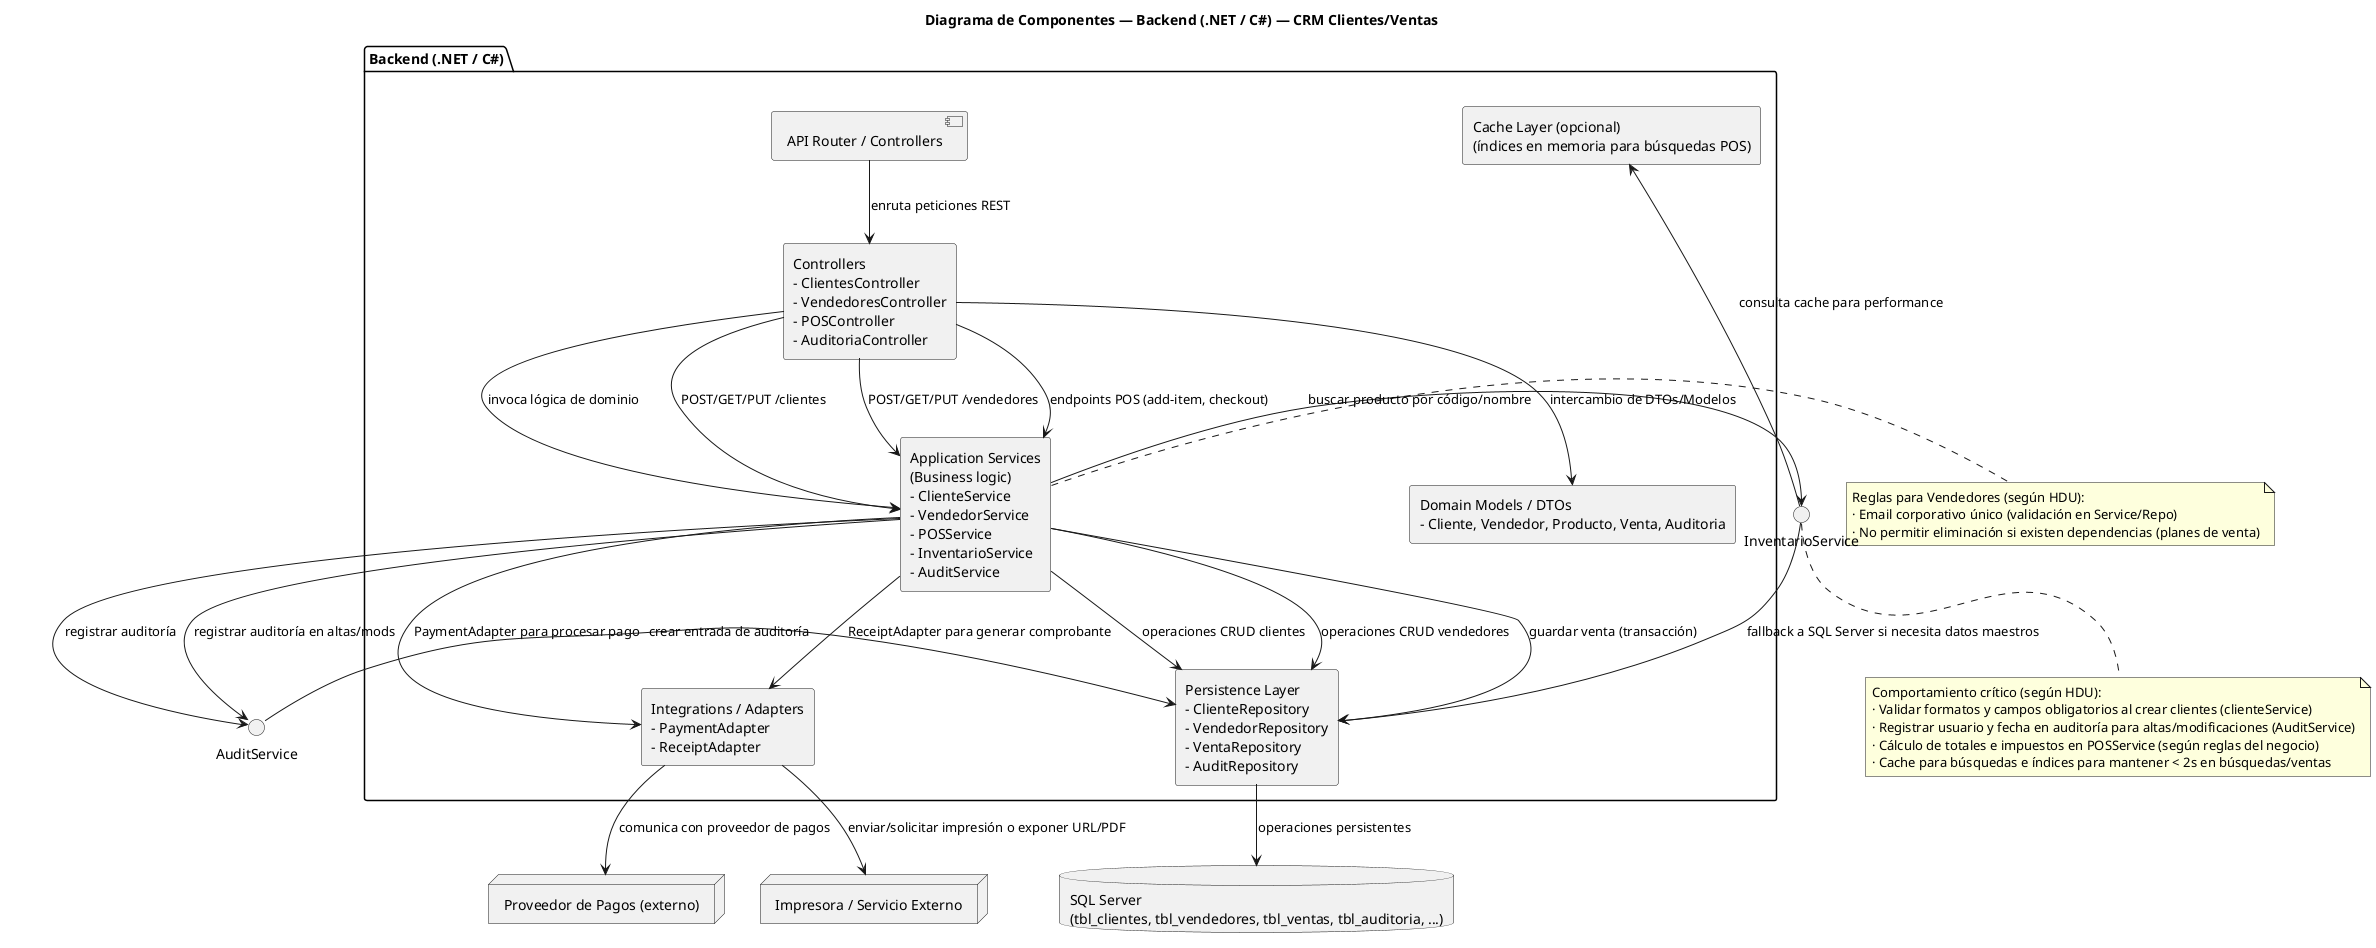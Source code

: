 @startuml Componentes_Backend_CRM_Refactor
skinparam titleFontSize 14
title Diagrama de Componentes — Backend (.NET / C#) — CRM Clientes/Ventas

package "Backend (.NET / C#)" {
  [API Router / Controllers] as Router

  rectangle "Controllers\n- ClientesController\n- VendedoresController\n- POSController\n- AuditoriaController" as Controllers

  rectangle "Application Services\n(Business logic)\n- ClienteService\n- VendedorService\n- POSService\n- InventarioService\n- AuditService" as Services

  rectangle "Integrations / Adapters\n- PaymentAdapter\n- ReceiptAdapter" as Adapters

  rectangle "Persistence Layer\n- ClienteRepository\n- VendedorRepository\n- VentaRepository\n- AuditRepository" as Repos

  rectangle "Domain Models / DTOs\n- Cliente, Vendedor, Producto, Venta, Auditoria" as Models

  rectangle "Cache Layer (opcional)\n(índices en memoria para búsquedas POS)" as CacheComp
}

database "SQL Server\n(tbl_clientes, tbl_vendedores, tbl_ventas, tbl_auditoria, ...)" as SQLServer
node "Proveedor de Pagos (externo)" as PagoExt
node "Impresora / Servicio Externo" as PrinterExt

' Flujo de llamadas (Controllers -> Services -> Repos / Adapters / Cache)
Router --> Controllers : enruta peticiones REST
Controllers --> Services : invoca lógica de dominio

' Clientes
Controllers --> Services : POST/GET/PUT /clientes
Services --> Repos : operaciones CRUD clientes
Services --> AuditService : registrar auditoría en altas/mods

' Vendedores
Controllers --> Services : POST/GET/PUT /vendedores
Services --> Repos : operaciones CRUD vendedores
Services --> AuditService : registrar auditoría
note right of Services
Reglas para Vendedores (según HDU):
· Email corporativo único (validación en Service/Repo)
· No permitir eliminación si existen dependencias (planes de venta)
end note

' POS
Controllers --> Services : endpoints POS (add-item, checkout)
Services -> InventarioService : buscar producto por código/nombre
InventarioService --> CacheComp : consulta cache para performance
InventarioService --> Repos : fallback a SQL Server si necesita datos maestros
Services --> Repos : guardar venta (transacción)
Services --> Adapters : PaymentAdapter para procesar pago
Adapters --> PagoExt : comunica con proveedor de pagos
Services --> Adapters : ReceiptAdapter para generar comprobante
Adapters --> PrinterExt : enviar/solicitar impresión o exponer URL/PDF

' Auditoría y persistencia
AuditService --> Repos : crear entrada de auditoría
Repos --> SQLServer : operaciones persistentes

' Modelos y DTOs usados por Controllers/Services
Controllers --> Models : intercambio de DTOs/Modelos

' Notas de NFR y comportamientos críticos
note bottom
Comportamiento crítico (según HDU):
· Validar formatos y campos obligatorios al crear clientes (clienteService)
· Registrar usuario y fecha en auditoría para altas/modificaciones (AuditService)
· Cálculo de totales e impuestos en POSService (según reglas del negocio)
· Cache para búsquedas e índices para mantener < 2s en búsquedas/ventas
end note

@enduml
